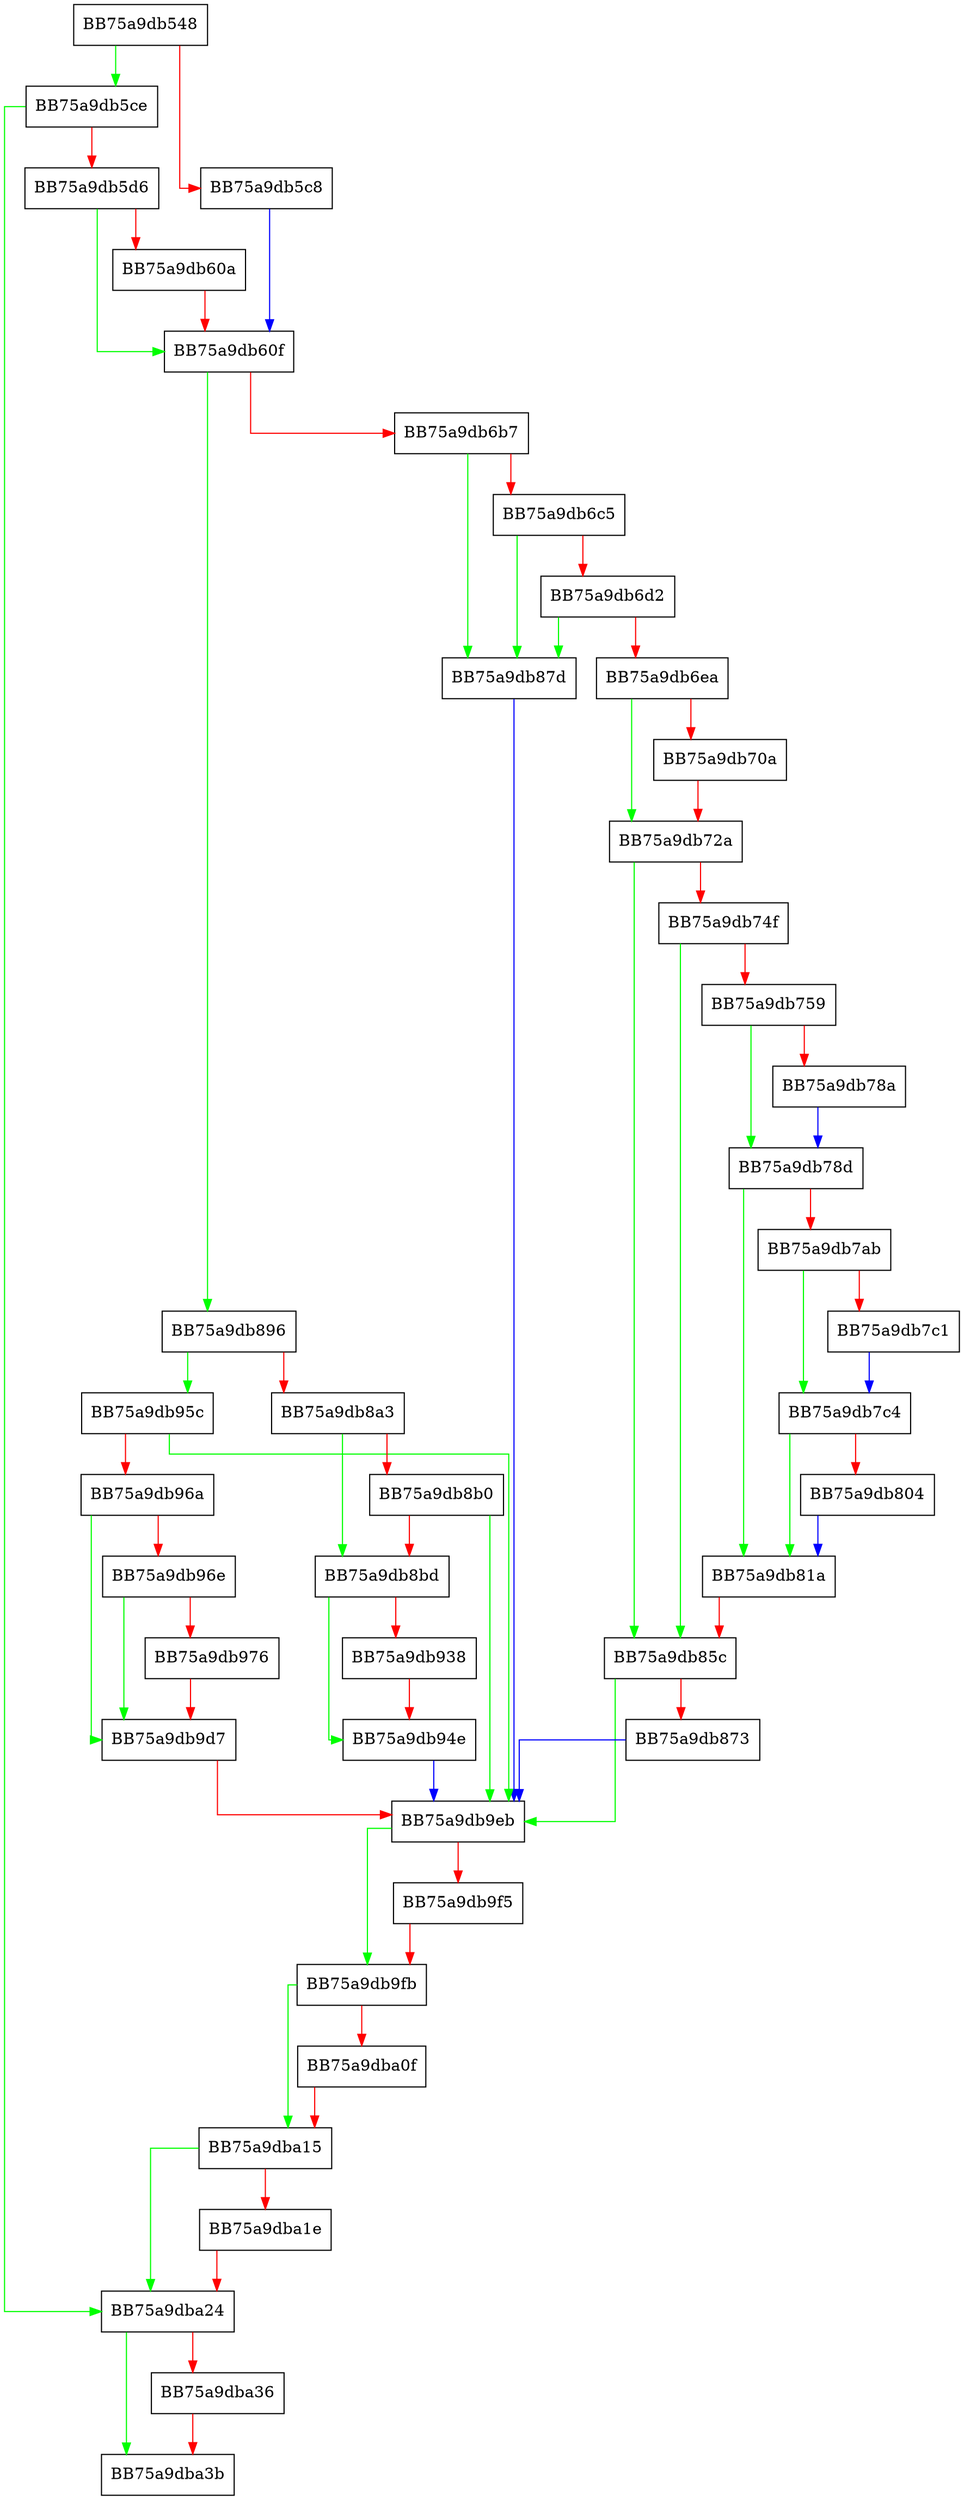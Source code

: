 digraph update_process_event {
  node [shape="box"];
  graph [splines=ortho];
  BB75a9db548 -> BB75a9db5ce [color="green"];
  BB75a9db548 -> BB75a9db5c8 [color="red"];
  BB75a9db5c8 -> BB75a9db60f [color="blue"];
  BB75a9db5ce -> BB75a9dba24 [color="green"];
  BB75a9db5ce -> BB75a9db5d6 [color="red"];
  BB75a9db5d6 -> BB75a9db60f [color="green"];
  BB75a9db5d6 -> BB75a9db60a [color="red"];
  BB75a9db60a -> BB75a9db60f [color="red"];
  BB75a9db60f -> BB75a9db896 [color="green"];
  BB75a9db60f -> BB75a9db6b7 [color="red"];
  BB75a9db6b7 -> BB75a9db87d [color="green"];
  BB75a9db6b7 -> BB75a9db6c5 [color="red"];
  BB75a9db6c5 -> BB75a9db87d [color="green"];
  BB75a9db6c5 -> BB75a9db6d2 [color="red"];
  BB75a9db6d2 -> BB75a9db87d [color="green"];
  BB75a9db6d2 -> BB75a9db6ea [color="red"];
  BB75a9db6ea -> BB75a9db72a [color="green"];
  BB75a9db6ea -> BB75a9db70a [color="red"];
  BB75a9db70a -> BB75a9db72a [color="red"];
  BB75a9db72a -> BB75a9db85c [color="green"];
  BB75a9db72a -> BB75a9db74f [color="red"];
  BB75a9db74f -> BB75a9db85c [color="green"];
  BB75a9db74f -> BB75a9db759 [color="red"];
  BB75a9db759 -> BB75a9db78d [color="green"];
  BB75a9db759 -> BB75a9db78a [color="red"];
  BB75a9db78a -> BB75a9db78d [color="blue"];
  BB75a9db78d -> BB75a9db81a [color="green"];
  BB75a9db78d -> BB75a9db7ab [color="red"];
  BB75a9db7ab -> BB75a9db7c4 [color="green"];
  BB75a9db7ab -> BB75a9db7c1 [color="red"];
  BB75a9db7c1 -> BB75a9db7c4 [color="blue"];
  BB75a9db7c4 -> BB75a9db81a [color="green"];
  BB75a9db7c4 -> BB75a9db804 [color="red"];
  BB75a9db804 -> BB75a9db81a [color="blue"];
  BB75a9db81a -> BB75a9db85c [color="red"];
  BB75a9db85c -> BB75a9db9eb [color="green"];
  BB75a9db85c -> BB75a9db873 [color="red"];
  BB75a9db873 -> BB75a9db9eb [color="blue"];
  BB75a9db87d -> BB75a9db9eb [color="blue"];
  BB75a9db896 -> BB75a9db95c [color="green"];
  BB75a9db896 -> BB75a9db8a3 [color="red"];
  BB75a9db8a3 -> BB75a9db8bd [color="green"];
  BB75a9db8a3 -> BB75a9db8b0 [color="red"];
  BB75a9db8b0 -> BB75a9db9eb [color="green"];
  BB75a9db8b0 -> BB75a9db8bd [color="red"];
  BB75a9db8bd -> BB75a9db94e [color="green"];
  BB75a9db8bd -> BB75a9db938 [color="red"];
  BB75a9db938 -> BB75a9db94e [color="red"];
  BB75a9db94e -> BB75a9db9eb [color="blue"];
  BB75a9db95c -> BB75a9db9eb [color="green"];
  BB75a9db95c -> BB75a9db96a [color="red"];
  BB75a9db96a -> BB75a9db9d7 [color="green"];
  BB75a9db96a -> BB75a9db96e [color="red"];
  BB75a9db96e -> BB75a9db9d7 [color="green"];
  BB75a9db96e -> BB75a9db976 [color="red"];
  BB75a9db976 -> BB75a9db9d7 [color="red"];
  BB75a9db9d7 -> BB75a9db9eb [color="red"];
  BB75a9db9eb -> BB75a9db9fb [color="green"];
  BB75a9db9eb -> BB75a9db9f5 [color="red"];
  BB75a9db9f5 -> BB75a9db9fb [color="red"];
  BB75a9db9fb -> BB75a9dba15 [color="green"];
  BB75a9db9fb -> BB75a9dba0f [color="red"];
  BB75a9dba0f -> BB75a9dba15 [color="red"];
  BB75a9dba15 -> BB75a9dba24 [color="green"];
  BB75a9dba15 -> BB75a9dba1e [color="red"];
  BB75a9dba1e -> BB75a9dba24 [color="red"];
  BB75a9dba24 -> BB75a9dba3b [color="green"];
  BB75a9dba24 -> BB75a9dba36 [color="red"];
  BB75a9dba36 -> BB75a9dba3b [color="red"];
}
